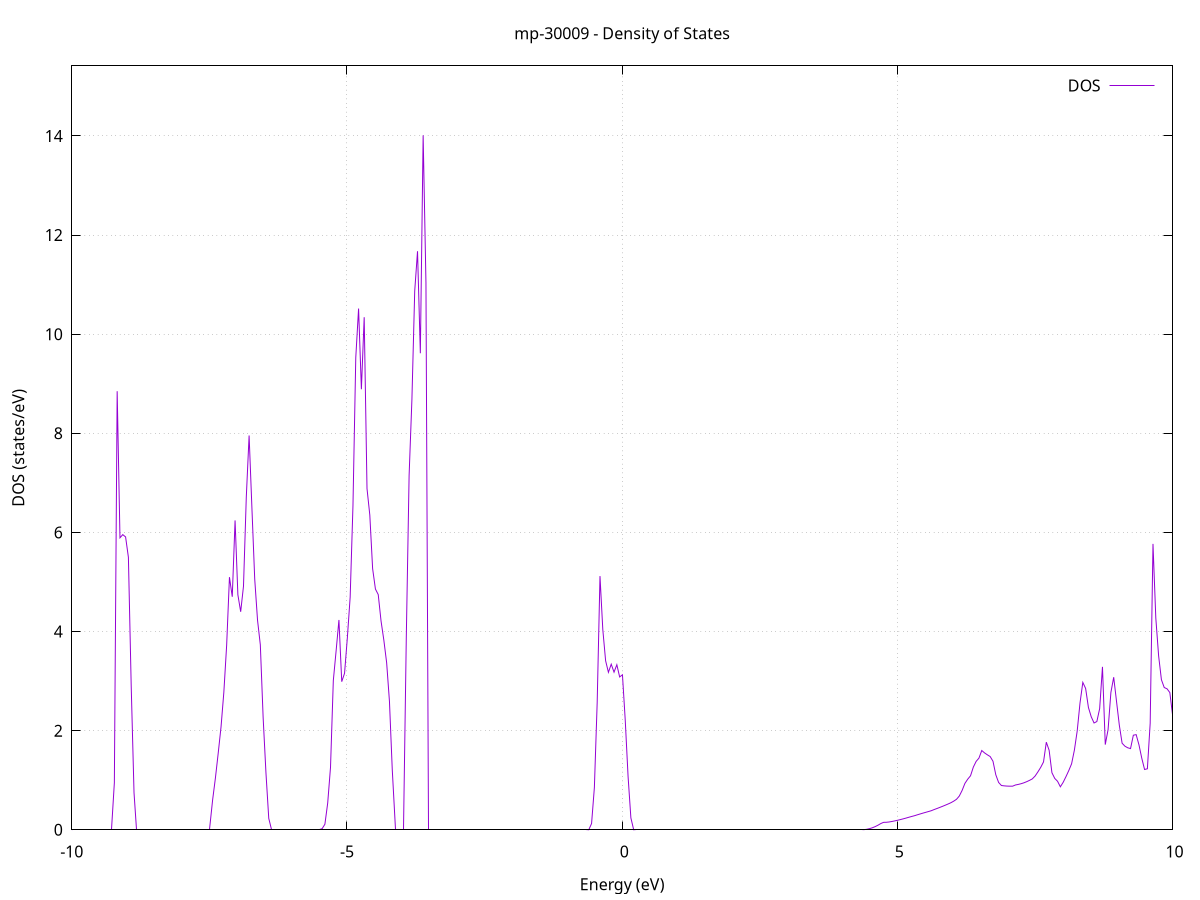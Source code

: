 set title 'mp-30009 - Density of States'
set xlabel 'Energy (eV)'
set ylabel 'DOS (states/eV)'
set grid
set xrange [-10:10]
set yrange [0:15.413]
set xzeroaxis lt -1
set terminal png size 800,600
set output 'mp-30009_dos_gnuplot.png'
plot '-' using 1:2 with lines title 'DOS'
-29.271700 0.000000
-29.220700 0.000000
-29.169700 0.000000
-29.118700 0.000000
-29.067700 0.000000
-29.016700 0.000000
-28.965700 0.000000
-28.914700 0.000000
-28.863700 0.000000
-28.812700 0.000000
-28.761700 0.000000
-28.710700 0.000000
-28.659600 0.000000
-28.608600 0.000000
-28.557600 0.000000
-28.506600 0.000000
-28.455600 0.000000
-28.404600 0.000000
-28.353600 0.000000
-28.302600 0.000000
-28.251600 0.000000
-28.200600 0.000000
-28.149600 0.000000
-28.098600 0.000000
-28.047600 0.000000
-27.996600 0.000000
-27.945600 0.000000
-27.894600 0.000000
-27.843600 0.000000
-27.792600 0.000000
-27.741500 0.000000
-27.690500 0.000000
-27.639500 0.000000
-27.588500 0.000000
-27.537500 0.000000
-27.486500 0.000000
-27.435500 0.000000
-27.384500 0.000000
-27.333500 0.000000
-27.282500 0.000000
-27.231500 0.000000
-27.180500 0.000000
-27.129500 0.000000
-27.078500 0.000000
-27.027500 0.000000
-26.976500 0.000000
-26.925500 0.000000
-26.874400 0.000000
-26.823400 0.000000
-26.772400 0.000000
-26.721400 0.000000
-26.670400 0.000000
-26.619400 0.000000
-26.568400 0.000000
-26.517400 0.000000
-26.466400 0.000000
-26.415400 0.000000
-26.364400 0.000000
-26.313400 0.000000
-26.262400 0.000000
-26.211400 0.000000
-26.160400 0.000000
-26.109400 0.000000
-26.058400 0.000000
-26.007400 0.000000
-25.956300 0.000000
-25.905300 0.000000
-25.854300 0.000000
-25.803300 0.000000
-25.752300 0.000000
-25.701300 0.000000
-25.650300 0.000000
-25.599300 0.000000
-25.548300 0.000000
-25.497300 0.000000
-25.446300 0.000000
-25.395300 0.000000
-25.344300 0.000000
-25.293300 0.000000
-25.242300 0.000000
-25.191300 0.000000
-25.140300 0.000000
-25.089200 0.000000
-25.038200 0.000000
-24.987200 0.000000
-24.936200 0.000000
-24.885200 0.000000
-24.834200 0.000000
-24.783200 0.000000
-24.732200 0.000000
-24.681200 0.000000
-24.630200 0.038400
-24.579200 2.947600
-24.528200 6.609700
-24.477200 17.225000
-24.426200 7.704300
-24.375200 0.000000
-24.324200 0.000000
-24.273200 0.000000
-24.222200 0.000000
-24.171100 0.000000
-24.120100 0.000000
-24.069100 0.000000
-24.018100 0.000000
-23.967100 0.000000
-23.916100 7.632300
-23.865100 16.613200
-23.814100 6.900700
-23.763100 0.945300
-23.712100 0.000000
-23.661100 0.000000
-23.610100 0.000000
-23.559100 0.000000
-23.508100 0.000000
-23.457100 0.000000
-23.406100 0.000000
-23.355100 0.000000
-23.304000 0.000000
-23.253000 0.000000
-23.202000 0.000000
-23.151000 0.000000
-23.100000 0.000000
-23.049000 0.000000
-22.998000 0.000000
-22.947000 0.000000
-22.896000 0.000000
-22.845000 0.000000
-22.794000 0.000000
-22.743000 0.000000
-22.692000 0.000000
-22.641000 0.000000
-22.590000 0.000000
-22.539000 0.000000
-22.488000 0.000000
-22.437000 0.000000
-22.385900 0.000000
-22.334900 0.000000
-22.283900 0.000000
-22.232900 0.000000
-22.181900 0.000000
-22.130900 0.000000
-22.079900 0.000000
-22.028900 0.000000
-21.977900 0.000000
-21.926900 0.000000
-21.875900 0.000000
-21.824900 0.000000
-21.773900 0.000000
-21.722900 0.000000
-21.671900 0.000000
-21.620900 0.000000
-21.569900 0.000000
-21.518800 0.000000
-21.467800 0.000000
-21.416800 0.000000
-21.365800 0.000000
-21.314800 0.000000
-21.263800 0.000000
-21.212800 0.000000
-21.161800 0.000000
-21.110800 0.000000
-21.059800 0.000000
-21.008800 0.000000
-20.957800 0.000000
-20.906800 0.000000
-20.855800 0.000000
-20.804800 0.000000
-20.753800 0.000000
-20.702800 0.000000
-20.651800 0.000000
-20.600700 0.000000
-20.549700 0.000000
-20.498700 0.000000
-20.447700 0.000000
-20.396700 0.000000
-20.345700 0.000000
-20.294700 0.000000
-20.243700 0.000000
-20.192700 0.000000
-20.141700 0.000000
-20.090700 0.000000
-20.039700 0.000000
-19.988700 0.000000
-19.937700 0.000000
-19.886700 0.000000
-19.835700 1.653000
-19.784700 4.806300
-19.733600 13.297200
-19.682600 11.609400
-19.631600 0.000000
-19.580600 0.000000
-19.529600 0.000000
-19.478600 0.000000
-19.427600 0.000000
-19.376600 0.000000
-19.325600 0.000000
-19.274600 0.000000
-19.223600 0.000000
-19.172600 0.000000
-19.121600 0.000000
-19.070600 0.000000
-19.019600 0.000000
-18.968600 0.000000
-18.917600 0.000000
-18.866600 0.000000
-18.815500 0.000000
-18.764500 0.000000
-18.713500 0.000000
-18.662500 0.000000
-18.611500 0.000000
-18.560500 0.000000
-18.509500 0.000000
-18.458500 0.000000
-18.407500 0.000000
-18.356500 0.000000
-18.305500 0.000000
-18.254500 0.000000
-18.203500 0.000000
-18.152500 0.000000
-18.101500 0.000000
-18.050500 0.000000
-17.999500 0.000000
-17.948400 0.000000
-17.897400 0.000000
-17.846400 0.000000
-17.795400 0.000000
-17.744400 0.000000
-17.693400 0.000000
-17.642400 0.000000
-17.591400 0.000000
-17.540400 0.000000
-17.489400 0.000000
-17.438400 0.000000
-17.387400 0.000000
-17.336400 0.000000
-17.285400 0.000000
-17.234400 0.000000
-17.183400 0.000000
-17.132400 0.000000
-17.081400 0.000000
-17.030300 0.000000
-16.979300 0.000000
-16.928300 0.000000
-16.877300 0.000000
-16.826300 0.000000
-16.775300 0.000000
-16.724300 0.000000
-16.673300 0.000000
-16.622300 0.000000
-16.571300 0.000000
-16.520300 0.000000
-16.469300 0.000000
-16.418300 0.000000
-16.367300 0.000000
-16.316300 0.000000
-16.265300 0.000000
-16.214300 0.000000
-16.163200 0.000000
-16.112200 0.000000
-16.061200 0.000000
-16.010200 0.000000
-15.959200 0.000000
-15.908200 0.000000
-15.857200 0.000000
-15.806200 0.000000
-15.755200 0.000000
-15.704200 0.000000
-15.653200 0.000000
-15.602200 0.000000
-15.551200 0.000000
-15.500200 0.000000
-15.449200 0.000000
-15.398200 0.000000
-15.347200 0.000000
-15.296100 0.000000
-15.245100 0.000000
-15.194100 0.000000
-15.143100 0.000000
-15.092100 0.000000
-15.041100 0.000000
-14.990100 0.000000
-14.939100 0.000000
-14.888100 0.000000
-14.837100 0.000000
-14.786100 0.000000
-14.735100 0.000000
-14.684100 0.000000
-14.633100 0.000000
-14.582100 0.000000
-14.531100 0.000000
-14.480100 0.000000
-14.429100 0.000000
-14.378000 0.000000
-14.327000 0.000000
-14.276000 0.000000
-14.225000 0.000000
-14.174000 0.000000
-14.123000 0.000000
-14.072000 0.000000
-14.021000 0.000000
-13.970000 0.000000
-13.919000 0.000000
-13.868000 0.000000
-13.817000 0.000000
-13.766000 0.000000
-13.715000 0.000000
-13.664000 0.000000
-13.613000 0.000000
-13.562000 0.000000
-13.510900 0.000000
-13.459900 0.000000
-13.408900 0.000000
-13.357900 0.000000
-13.306900 0.000000
-13.255900 0.000000
-13.204900 0.000000
-13.153900 0.000000
-13.102900 0.000000
-13.051900 0.000000
-13.000900 0.000000
-12.949900 0.000000
-12.898900 0.000000
-12.847900 0.000000
-12.796900 0.000000
-12.745900 0.000000
-12.694900 0.000000
-12.643900 0.000000
-12.592800 0.000000
-12.541800 0.000000
-12.490800 0.000000
-12.439800 0.000000
-12.388800 0.000000
-12.337800 0.000000
-12.286800 0.000000
-12.235800 0.000000
-12.184800 0.000000
-12.133800 0.000000
-12.082800 0.000000
-12.031800 0.000000
-11.980800 0.000000
-11.929800 0.000000
-11.878800 0.000000
-11.827800 0.000000
-11.776800 0.000000
-11.725700 0.000000
-11.674700 0.000000
-11.623700 0.000000
-11.572700 0.000000
-11.521700 0.000000
-11.470700 0.000000
-11.419700 0.000000
-11.368700 0.000000
-11.317700 0.000000
-11.266700 0.000000
-11.215700 0.000000
-11.164700 0.000000
-11.113700 0.000000
-11.062700 0.000000
-11.011700 0.000000
-10.960700 0.000000
-10.909700 0.000000
-10.858700 0.000000
-10.807600 0.000000
-10.756600 0.000000
-10.705600 0.000000
-10.654600 0.000000
-10.603600 0.000000
-10.552600 0.000000
-10.501600 0.000000
-10.450600 0.000000
-10.399600 0.000000
-10.348600 0.000000
-10.297600 0.000000
-10.246600 0.000000
-10.195600 0.000000
-10.144600 0.000000
-10.093600 0.000000
-10.042600 0.000000
-9.991600 0.000000
-9.940500 0.000000
-9.889500 0.000000
-9.838500 0.000000
-9.787500 0.000000
-9.736500 0.000000
-9.685500 0.000000
-9.634500 0.000000
-9.583500 0.000000
-9.532500 0.000000
-9.481500 0.000000
-9.430500 0.000000
-9.379500 0.000000
-9.328500 0.000000
-9.277500 0.000000
-9.226500 0.950100
-9.175500 8.849100
-9.124500 5.891200
-9.073500 5.955200
-9.022400 5.908900
-8.971400 5.497900
-8.920400 2.902400
-8.869400 0.748800
-8.818400 0.000000
-8.767400 0.000000
-8.716400 0.000000
-8.665400 0.000000
-8.614400 0.000000
-8.563400 0.000000
-8.512400 0.000000
-8.461400 0.000000
-8.410400 0.000000
-8.359400 0.000000
-8.308400 0.000000
-8.257400 0.000000
-8.206400 0.000000
-8.155300 0.000000
-8.104300 0.000000
-8.053300 0.000000
-8.002300 0.000000
-7.951300 0.000000
-7.900300 0.000000
-7.849300 0.000000
-7.798300 0.000000
-7.747300 0.000000
-7.696300 0.000000
-7.645300 0.000000
-7.594300 0.000000
-7.543300 0.000000
-7.492300 0.000000
-7.441300 0.600900
-7.390300 1.045700
-7.339300 1.548600
-7.288300 2.075100
-7.237200 2.774400
-7.186200 3.722300
-7.135200 5.096900
-7.084200 4.701400
-7.033200 6.242000
-6.982200 4.741800
-6.931200 4.398600
-6.880200 4.914800
-6.829200 6.713600
-6.778200 7.955600
-6.727200 6.493200
-6.676200 5.060100
-6.625200 4.230100
-6.574200 3.730700
-6.523200 2.263300
-6.472200 1.150400
-6.421200 0.230700
-6.370100 0.000000
-6.319100 0.000000
-6.268100 0.000000
-6.217100 0.000000
-6.166100 0.000000
-6.115100 0.000000
-6.064100 0.000000
-6.013100 0.000000
-5.962100 0.000000
-5.911100 0.000000
-5.860100 0.000000
-5.809100 0.000000
-5.758100 0.000000
-5.707100 0.000000
-5.656100 0.000000
-5.605100 0.000000
-5.554100 0.000000
-5.503100 0.000000
-5.452000 0.021300
-5.401000 0.111700
-5.350000 0.540600
-5.299000 1.262000
-5.248000 3.012000
-5.197000 3.612200
-5.146000 4.233300
-5.095000 2.988200
-5.044000 3.157000
-4.993000 3.874400
-4.942000 4.692900
-4.891000 6.540300
-4.840000 9.526300
-4.789000 10.516200
-4.738000 8.888300
-4.687000 10.342200
-4.636000 6.884500
-4.584900 6.349800
-4.533900 5.268400
-4.482900 4.857200
-4.431900 4.745300
-4.380900 4.212700
-4.329900 3.825400
-4.278900 3.369000
-4.227900 2.587700
-4.176900 1.210900
-4.125900 0.000000
-4.074900 0.000000
-4.023900 0.000000
-3.972900 0.000000
-3.921900 3.888400
-3.870900 7.147500
-3.819900 8.683800
-3.768900 10.871000
-3.717900 11.672800
-3.666800 9.615200
-3.615800 14.011800
-3.564800 11.034300
-3.513800 0.000000
-3.462800 0.000000
-3.411800 0.000000
-3.360800 0.000000
-3.309800 0.000000
-3.258800 0.000000
-3.207800 0.000000
-3.156800 0.000000
-3.105800 0.000000
-3.054800 0.000000
-3.003800 0.000000
-2.952800 0.000000
-2.901800 0.000000
-2.850800 0.000000
-2.799700 0.000000
-2.748700 0.000000
-2.697700 0.000000
-2.646700 0.000000
-2.595700 0.000000
-2.544700 0.000000
-2.493700 0.000000
-2.442700 0.000000
-2.391700 0.000000
-2.340700 0.000000
-2.289700 0.000000
-2.238700 0.000000
-2.187700 0.000000
-2.136700 0.000000
-2.085700 0.000000
-2.034700 0.000000
-1.983700 0.000000
-1.932700 0.000000
-1.881600 0.000000
-1.830600 0.000000
-1.779600 0.000000
-1.728600 0.000000
-1.677600 0.000000
-1.626600 0.000000
-1.575600 0.000000
-1.524600 0.000000
-1.473600 0.000000
-1.422600 0.000000
-1.371600 0.000000
-1.320600 0.000000
-1.269600 0.000000
-1.218600 0.000000
-1.167600 0.000000
-1.116600 0.000000
-1.065600 0.000000
-1.014500 0.000000
-0.963500 0.000000
-0.912500 0.000000
-0.861500 0.000000
-0.810500 0.000000
-0.759500 0.000000
-0.708500 0.000000
-0.657500 0.000000
-0.606500 0.000300
-0.555500 0.126000
-0.504500 0.851500
-0.453500 2.568500
-0.402500 5.118300
-0.351500 4.039200
-0.300500 3.411000
-0.249500 3.177000
-0.198500 3.341000
-0.147500 3.179900
-0.096400 3.330200
-0.045400 3.083400
0.005600 3.127300
0.056600 2.205200
0.107600 1.078000
0.158600 0.240100
0.209600 0.000100
0.260600 0.000000
0.311600 0.000000
0.362600 0.000000
0.413600 0.000000
0.464600 0.000000
0.515600 0.000000
0.566600 0.000000
0.617600 0.000000
0.668600 0.000000
0.719600 0.000000
0.770700 0.000000
0.821700 0.000000
0.872700 0.000000
0.923700 0.000000
0.974700 0.000000
1.025700 0.000000
1.076700 0.000000
1.127700 0.000000
1.178700 0.000000
1.229700 0.000000
1.280700 0.000000
1.331700 0.000000
1.382700 0.000000
1.433700 0.000000
1.484700 0.000000
1.535700 0.000000
1.586700 0.000000
1.637700 0.000000
1.688800 0.000000
1.739800 0.000000
1.790800 0.000000
1.841800 0.000000
1.892800 0.000000
1.943800 0.000000
1.994800 0.000000
2.045800 0.000000
2.096800 0.000000
2.147800 0.000000
2.198800 0.000000
2.249800 0.000000
2.300800 0.000000
2.351800 0.000000
2.402800 0.000000
2.453800 0.000000
2.504800 0.000000
2.555900 0.000000
2.606900 0.000000
2.657900 0.000000
2.708900 0.000000
2.759900 0.000000
2.810900 0.000000
2.861900 0.000000
2.912900 0.000000
2.963900 0.000000
3.014900 0.000000
3.065900 0.000000
3.116900 0.000000
3.167900 0.000000
3.218900 0.000000
3.269900 0.000000
3.320900 0.000000
3.371900 0.000000
3.422900 0.000000
3.474000 0.000000
3.525000 0.000000
3.576000 0.000000
3.627000 0.000000
3.678000 0.000000
3.729000 0.000000
3.780000 0.000000
3.831000 0.000000
3.882000 0.000000
3.933000 0.000000
3.984000 0.000000
4.035000 0.000000
4.086000 0.000000
4.137000 0.000000
4.188000 0.000000
4.239000 0.000000
4.290000 0.000000
4.341100 0.000000
4.392100 0.002300
4.443100 0.009800
4.494100 0.022400
4.545100 0.040200
4.596100 0.063100
4.647100 0.091200
4.698100 0.124500
4.749100 0.149800
4.800100 0.151400
4.851100 0.157400
4.902100 0.167500
4.953100 0.179200
5.004100 0.191900
5.055100 0.205500
5.106100 0.220100
5.157100 0.235700
5.208100 0.252200
5.259200 0.268200
5.310200 0.283100
5.361200 0.301000
5.412200 0.318300
5.463200 0.335200
5.514200 0.351600
5.565200 0.367700
5.616200 0.384300
5.667200 0.407300
5.718200 0.428300
5.769200 0.450000
5.820200 0.472600
5.871200 0.495900
5.922200 0.520000
5.973200 0.545700
6.024200 0.577200
6.075200 0.615000
6.126300 0.681200
6.177300 0.793900
6.228300 0.936200
6.279300 1.021100
6.330300 1.089700
6.381300 1.264800
6.432300 1.380200
6.483300 1.446000
6.534300 1.599500
6.585300 1.550900
6.636300 1.512100
6.687300 1.477400
6.738300 1.382500
6.789300 1.109800
6.840300 0.955100
6.891300 0.893400
6.942300 0.886100
6.993300 0.881500
7.044400 0.879500
7.095400 0.880000
7.146400 0.903700
7.197400 0.915100
7.248400 0.929200
7.299400 0.947500
7.350400 0.970300
7.401400 0.996600
7.452400 1.026400
7.503400 1.084100
7.554400 1.167800
7.605400 1.259300
7.656400 1.368700
7.707400 1.767600
7.758400 1.603900
7.809400 1.150700
7.860400 1.036600
7.911500 0.978500
7.962500 0.867200
8.013500 0.957300
8.064500 1.072500
8.115500 1.195200
8.166500 1.331300
8.217500 1.608500
8.268500 1.993600
8.319500 2.558400
8.370500 2.973800
8.421500 2.851900
8.472500 2.466900
8.523500 2.280100
8.574500 2.154800
8.625500 2.183900
8.676500 2.444800
8.727500 3.287100
8.778500 1.718300
8.829600 2.020700
8.880600 2.770500
8.931600 3.078100
8.982600 2.593400
9.033600 2.112000
9.084600 1.746000
9.135600 1.686700
9.186600 1.654300
9.237600 1.638300
9.288600 1.908100
9.339600 1.919800
9.390600 1.714500
9.441600 1.444600
9.492600 1.216500
9.543600 1.230900
9.594600 2.148500
9.645600 5.768400
9.696700 4.272000
9.747700 3.510600
9.798700 3.027900
9.849700 2.869900
9.900700 2.844700
9.951700 2.768000
10.002700 2.302000
10.053700 1.932300
10.104700 1.665900
10.155700 1.442100
10.206700 1.281400
10.257700 1.172200
10.308700 1.003200
10.359700 0.881000
10.410700 0.972400
10.461700 0.851500
10.512700 0.719400
10.563700 0.605200
10.614800 0.651600
10.665800 0.892400
10.716800 1.239100
10.767800 2.531100
10.818800 2.717600
10.869800 3.304500
10.920800 2.836600
10.971800 2.931100
11.022800 3.006900
11.073800 3.313900
11.124800 2.772700
11.175800 2.628500
11.226800 2.394900
11.277800 2.287000
11.328800 1.940900
11.379800 1.515200
11.430800 1.114200
11.481900 0.918700
11.532900 0.760100
11.583900 0.674600
11.634900 1.025500
11.685900 0.814100
11.736900 0.813400
11.787900 0.849500
11.838900 1.035500
11.889900 1.096100
11.940900 1.433100
11.991900 1.814400
12.042900 2.641500
12.093900 2.600400
12.144900 2.441400
12.195900 2.418000
12.246900 2.391400
12.297900 2.189300
12.348900 1.471100
12.400000 1.332500
12.451000 1.331000
12.502000 1.338500
12.553000 1.354000
12.604000 1.460000
12.655000 1.384100
12.706000 1.363700
12.757000 1.410200
12.808000 1.491700
12.859000 1.646700
12.910000 1.743500
12.961000 1.762800
13.012000 1.815100
13.063000 1.870900
13.114000 1.927800
13.165000 1.990100
13.216000 2.045600
13.267100 2.087100
13.318100 2.189200
13.369100 2.404100
13.420100 2.585300
13.471100 2.525600
13.522100 2.532900
13.573100 2.285300
13.624100 2.028000
13.675100 1.760900
13.726100 1.478700
13.777100 1.293200
13.828100 1.257300
13.879100 1.303700
13.930100 1.519600
13.981100 1.688500
14.032100 1.631800
14.083100 1.553200
14.134100 1.481200
14.185200 1.363000
14.236200 1.335400
14.287200 1.372500
14.338200 1.398400
14.389200 1.460200
14.440200 1.570300
14.491200 1.729000
14.542200 1.895700
14.593200 2.046800
14.644200 2.063100
14.695200 2.282800
14.746200 2.659900
14.797200 3.864400
14.848200 3.535000
14.899200 2.991000
14.950200 2.482600
15.001200 1.595500
15.052300 0.889400
15.103300 0.650000
15.154300 0.604800
15.205300 0.813500
15.256300 1.018800
15.307300 1.210600
15.358300 1.426600
15.409300 1.620200
15.460300 1.701100
15.511300 1.533800
15.562300 1.338600
15.613300 1.341700
15.664300 1.357400
15.715300 1.366400
15.766300 1.368500
15.817300 1.368400
15.868300 1.374900
15.919300 1.373800
15.970400 1.365400
16.021400 1.352200
16.072400 1.821300
16.123400 1.873600
16.174400 1.444600
16.225400 1.275000
16.276400 1.272100
16.327400 1.480200
16.378400 1.849900
16.429400 2.414700
16.480400 1.613500
16.531400 1.645200
16.582400 1.651600
16.633400 1.661500
16.684400 1.678100
16.735400 1.771300
16.786400 1.765500
16.837500 1.970400
16.888500 2.282700
16.939500 2.290600
16.990500 2.451700
17.041500 2.626000
17.092500 2.727000
17.143500 2.810600
17.194500 2.781900
17.245500 3.188200
17.296500 2.130700
17.347500 1.947500
17.398500 1.805900
17.449500 1.709900
17.500500 1.612700
17.551500 1.600200
17.602500 1.588600
17.653500 1.592800
17.704500 1.448000
17.755600 1.618300
17.806600 1.679800
17.857600 1.696600
17.908600 1.703600
17.959600 1.665500
18.010600 1.478100
18.061600 1.374700
18.112600 1.278300
18.163600 1.201900
18.214600 1.151400
18.265600 1.118800
18.316600 1.084000
18.367600 1.068100
18.418600 1.055100
18.469600 1.072300
18.520600 1.321600
18.571600 1.411300
18.622700 1.536200
18.673700 1.586500
18.724700 1.756900
18.775700 2.052100
18.826700 2.486400
18.877700 2.897100
18.928700 3.600900
18.979700 3.216900
19.030700 3.210700
19.081700 3.325100
19.132700 3.264800
19.183700 2.719600
19.234700 2.335500
19.285700 2.159100
19.336700 2.056300
19.387700 2.089400
19.438700 2.152500
19.489700 2.253400
19.540800 2.398700
19.591800 2.536800
19.642800 2.654000
19.693800 2.554000
19.744800 2.544000
19.795800 2.773400
19.846800 2.236000
19.897800 2.065300
19.948800 2.145000
19.999800 2.165600
20.050800 2.242500
20.101800 2.294600
20.152800 2.516600
20.203800 2.366100
20.254800 2.129600
20.305800 1.971200
20.356800 2.170600
20.407900 2.505300
20.458900 2.653200
20.509900 2.677300
20.560900 2.692600
20.611900 2.756100
20.662900 3.072300
20.713900 2.803800
20.764900 2.656300
20.815900 2.694400
20.866900 2.708600
20.917900 2.725700
20.968900 2.731100
21.019900 2.917900
21.070900 2.907700
21.121900 2.860700
21.172900 2.245000
21.223900 1.931800
21.274900 2.237100
21.326000 2.512200
21.377000 2.677600
21.428000 2.804900
21.479000 2.812000
21.530000 2.620200
21.581000 2.573100
21.632000 2.375500
21.683000 2.330000
21.734000 2.242100
21.785000 2.079600
21.836000 1.945300
21.887000 1.838700
21.938000 1.776600
21.989000 1.755700
22.040000 1.749600
22.091000 1.828400
22.142000 1.923000
22.193100 2.002700
22.244100 2.125800
22.295100 2.223500
22.346100 2.439800
22.397100 2.420600
22.448100 2.427400
22.499100 2.451300
22.550100 2.425100
22.601100 2.364800
22.652100 2.283100
22.703100 2.620500
22.754100 2.083200
22.805100 2.098200
22.856100 1.846400
22.907100 1.679500
22.958100 1.548000
23.009100 1.595100
23.060100 1.732200
23.111200 1.879200
23.162200 2.048200
23.213200 2.216900
23.264200 2.379700
23.315200 2.449200
23.366200 2.426900
23.417200 2.213900
23.468200 1.743500
23.519200 1.851400
23.570200 2.007100
23.621200 2.087800
23.672200 2.083900
23.723200 2.142800
23.774200 2.315500
23.825200 2.404100
23.876200 2.492300
23.927200 2.574500
23.978300 2.614000
24.029300 2.582100
24.080300 2.683600
24.131300 2.123300
24.182300 1.973200
24.233300 1.833700
24.284300 1.730300
24.335300 1.694700
24.386300 1.749300
24.437300 1.840500
24.488300 1.937300
24.539300 2.034700
24.590300 2.161000
24.641300 2.687600
24.692300 3.974300
24.743300 3.377000
24.794300 2.758500
24.845300 2.443000
24.896400 2.401200
24.947400 2.320100
24.998400 2.218400
25.049400 2.083700
25.100400 1.955600
25.151400 1.859800
25.202400 1.731100
25.253400 1.771900
25.304400 1.809300
25.355400 1.857200
25.406400 2.395700
25.457400 1.882400
25.508400 1.924800
25.559400 2.025400
25.610400 2.223100
25.661400 2.330800
25.712400 2.495600
25.763500 2.822900
25.814500 3.668000
25.865500 3.088800
25.916500 2.531100
25.967500 2.244400
26.018500 2.145300
26.069500 2.044200
26.120500 1.949400
26.171500 1.859100
26.222500 1.773600
26.273500 1.797600
26.324500 1.954500
26.375500 2.143400
26.426500 1.944600
26.477500 1.984300
26.528500 2.063200
26.579500 2.189700
26.630500 2.418200
26.681600 2.679700
26.732600 3.215400
26.783600 3.052800
26.834600 2.735000
26.885600 2.448600
26.936600 2.374800
26.987600 2.389200
27.038600 2.531800
27.089600 2.721900
27.140600 3.105200
27.191600 3.504300
27.242600 3.613700
27.293600 3.679200
27.344600 3.385800
27.395600 3.215400
27.446600 3.052700
27.497600 2.851900
27.548700 2.814800
27.599700 2.540200
27.650700 2.249900
27.701700 2.155000
27.752700 1.888800
27.803700 1.676500
27.854700 1.608900
27.905700 1.680600
27.956700 1.899600
28.007700 2.186100
28.058700 2.265500
28.109700 2.260200
28.160700 2.271700
28.211700 2.427000
28.262700 2.669200
28.313700 2.724300
28.364700 2.682500
28.415700 2.672600
28.466800 2.461300
28.517800 2.164200
28.568800 2.032800
28.619800 2.071200
28.670800 1.998200
28.721800 1.886300
28.772800 2.282300
28.823800 2.739900
28.874800 3.187300
28.925800 3.701100
28.976800 3.171000
29.027800 2.643900
29.078800 2.319400
29.129800 2.219000
29.180800 2.183900
29.231800 2.171900
29.282800 2.354400
29.333900 2.589100
29.384900 2.800800
29.435900 2.876300
29.486900 2.854700
29.537900 2.820600
29.588900 2.868800
29.639900 3.366000
29.690900 3.418900
29.741900 2.907200
29.792900 2.843800
29.843900 2.732400
29.894900 2.460300
29.945900 2.260300
29.996900 2.251600
30.047900 2.268100
30.098900 2.341300
30.149900 2.563400
30.201000 2.858600
30.252000 3.217800
30.303000 3.166900
30.354000 2.989900
30.405000 2.717100
30.456000 2.483800
30.507000 2.356400
30.558000 2.337600
30.609000 2.345100
30.660000 2.232100
30.711000 2.205300
30.762000 2.142400
30.813000 2.008200
30.864000 1.908500
30.915000 1.779900
30.966000 1.709200
31.017000 1.654900
31.068000 1.657100
31.119100 1.743500
31.170100 1.924300
31.221100 2.041400
31.272100 2.432800
31.323100 2.891300
31.374100 3.446600
31.425100 4.014000
31.476100 4.549400
31.527100 4.779600
31.578100 4.536600
31.629100 3.448800
31.680100 2.953100
31.731100 3.560100
31.782100 2.467200
31.833100 2.602400
31.884100 2.612600
31.935100 2.866000
31.986200 2.753700
32.037200 2.671000
32.088200 2.714300
32.139200 3.130700
32.190200 3.384700
32.241200 3.499500
32.292200 3.294800
32.343200 3.249000
32.394200 3.788000
32.445200 3.092300
32.496200 2.742300
32.547200 2.641400
32.598200 2.799900
32.649200 3.631000
32.700200 3.001900
32.751200 2.821100
32.802200 2.462000
32.853200 2.198400
32.904300 2.128800
32.955300 2.057300
33.006300 1.987800
33.057300 1.923000
33.108300 1.871900
33.159300 1.819300
33.210300 1.784300
33.261300 1.770500
33.312300 1.766500
33.363300 1.847900
33.414300 2.005200
33.465300 2.240900
33.516300 2.463200
33.567300 2.743700
33.618300 3.033700
33.669300 3.287300
33.720300 3.438700
33.771400 3.409300
33.822400 3.382200
33.873400 3.346700
33.924400 3.422600
33.975400 3.393300
34.026400 3.328600
34.077400 3.408000
34.128400 3.536500
34.179400 3.537800
34.230400 3.389900
34.281400 3.235000
34.332400 3.884100
34.383400 3.367000
34.434400 3.066800
34.485400 2.843100
34.536400 2.662200
34.587400 2.397100
34.638400 2.243000
34.689500 2.171200
34.740500 2.089900
34.791500 2.062300
34.842500 2.057400
34.893500 2.093400
34.944500 2.183800
34.995500 2.622200
35.046500 2.809200
35.097500 3.071200
35.148500 2.961200
35.199500 3.246100
35.250500 2.941400
35.301500 2.873200
35.352500 2.755500
35.403500 2.605900
35.454500 2.602500
35.505500 2.605600
35.556600 2.711700
35.607600 2.719700
35.658600 2.671400
35.709600 2.672900
35.760600 3.116700
35.811600 2.674900
35.862600 2.296100
35.913600 2.138000
35.964600 2.145600
36.015600 2.284700
36.066600 2.432600
36.117600 2.540100
36.168600 2.958600
36.219600 3.270300
36.270600 3.150000
36.321600 3.052700
36.372600 3.166900
36.423600 2.939300
36.474700 2.414100
36.525700 2.272700
36.576700 2.275600
36.627700 2.354900
36.678700 2.512300
36.729700 2.682100
36.780700 2.590700
36.831700 2.525600
36.882700 2.495900
36.933700 2.466900
36.984700 2.452400
37.035700 2.554400
37.086700 2.697300
37.137700 2.845200
37.188700 3.125800
37.239700 3.520000
37.290700 3.963200
37.341800 3.675100
37.392800 3.150700
37.443800 2.905500
37.494800 2.811700
37.545800 3.125400
37.596800 3.257400
37.647800 3.544000
37.698800 3.122100
37.749800 3.026300
37.800800 2.941700
37.851800 2.836200
37.902800 2.691600
37.953800 2.579600
38.004800 2.541900
38.055800 2.820700
38.106800 3.005100
38.157800 3.006400
38.208800 3.009600
38.259900 2.690000
38.310900 2.349100
38.361900 2.199100
38.412900 1.999000
38.463900 1.881300
38.514900 1.790200
38.565900 1.793200
38.616900 1.794300
38.667900 1.848300
38.718900 1.967700
38.769900 2.184500
38.820900 1.886700
38.871900 2.028700
38.922900 2.176100
38.973900 2.293900
39.024900 2.443800
39.075900 2.564600
39.127000 2.709600
39.178000 2.788300
39.229000 2.866600
39.280000 3.069500
39.331000 3.492300
39.382000 3.385500
39.433000 3.218600
39.484000 3.254200
39.535000 3.397300
39.586000 3.528600
39.637000 3.592600
39.688000 3.642600
39.739000 3.704900
39.790000 3.643900
39.841000 3.127200
39.892000 3.169400
39.943000 2.940800
39.994000 2.930700
40.045100 3.100200
40.096100 3.438700
40.147100 3.686100
40.198100 3.899800
40.249100 3.432000
40.300100 3.584200
40.351100 3.018900
40.402100 3.043600
40.453100 2.903600
40.504100 2.832500
40.555100 2.403100
40.606100 2.331800
40.657100 2.292400
40.708100 2.313700
40.759100 2.427300
40.810100 2.615800
40.861100 3.014700
40.912200 3.532400
40.963200 4.876900
41.014200 4.425500
41.065200 4.602100
41.116200 3.412700
41.167200 2.802200
41.218200 2.442500
41.269200 2.222700
41.320200 2.571100
41.371200 2.906300
41.422200 3.340800
41.473200 3.778800
41.524200 4.130900
41.575200 4.271600
41.626200 2.652900
41.677200 2.295300
41.728200 2.262100
41.779200 2.356000
41.830300 2.479600
41.881300 2.558300
41.932300 2.907000
41.983300 3.427800
42.034300 3.767800
42.085300 4.387900
42.136300 4.569600
42.187300 4.179100
42.238300 3.713900
42.289300 3.580600
42.340300 3.296500
42.391300 2.884500
42.442300 2.862900
42.493300 2.840400
42.544300 3.063500
42.595300 2.914200
42.646300 2.817700
42.697400 3.056900
42.748400 3.576100
42.799400 3.833500
42.850400 3.676200
42.901400 3.438100
42.952400 2.928400
43.003400 2.616500
43.054400 2.365400
43.105400 2.370000
43.156400 2.566900
43.207400 2.879800
43.258400 3.166700
43.309400 3.454600
43.360400 3.707500
43.411400 3.913700
43.462400 4.043400
43.513400 4.036500
43.564400 3.608000
43.615500 3.003400
43.666500 2.628300
43.717500 2.931100
43.768500 4.421800
43.819500 3.736200
43.870500 3.580600
43.921500 3.402100
43.972500 3.421400
44.023500 3.441200
44.074500 3.468800
44.125500 3.487200
44.176500 3.164500
44.227500 3.008200
44.278500 2.878000
44.329500 2.693200
44.380500 2.514400
44.431500 2.487000
44.482600 2.349100
44.533600 2.425200
44.584600 2.693300
44.635600 3.324200
44.686600 3.555400
44.737600 3.145900
44.788600 2.945900
44.839600 2.831600
44.890600 2.714800
44.941600 2.835600
44.992600 2.711000
45.043600 2.678800
45.094600 2.806000
45.145600 2.789100
45.196600 2.841300
45.247600 3.136300
45.298600 3.390100
45.349600 3.516400
45.400700 3.230000
45.451700 2.826700
45.502700 2.802500
45.553700 2.818300
45.604700 2.879100
45.655700 3.257100
45.706700 3.438800
45.757700 3.439000
45.808700 3.445100
45.859700 3.454100
45.910700 3.450100
45.961700 3.537600
46.012700 3.269900
46.063700 3.128500
46.114700 3.142300
46.165700 3.027200
46.216700 2.895100
46.267800 2.851600
46.318800 3.195600
46.369800 3.301600
46.420800 3.372700
46.471800 3.211400
46.522800 2.790200
46.573800 2.727900
46.624800 2.856600
46.675800 2.867000
46.726800 2.886500
46.777800 3.058400
46.828800 3.639700
46.879800 3.811200
46.930800 3.788600
46.981800 3.660400
47.032800 3.710200
47.083800 2.952100
47.134800 2.622800
47.185900 3.167700
47.236900 3.572900
47.287900 3.500700
47.338900 3.432700
47.389900 3.425500
47.440900 3.254200
47.491900 3.220900
47.542900 3.144100
47.593900 3.020900
47.644900 2.885600
47.695900 2.782100
47.746900 2.690900
47.797900 2.616200
47.848900 2.529200
47.899900 2.440600
47.950900 2.409600
48.001900 2.403000
48.053000 2.438600
48.104000 2.459300
48.155000 2.531400
48.206000 2.606300
48.257000 2.672400
48.308000 2.717500
48.359000 2.803800
48.410000 2.687700
48.461000 2.680400
48.512000 2.746300
48.563000 2.998500
48.614000 3.048900
48.665000 3.144400
48.716000 3.589300
48.767000 3.727300
48.818000 3.222600
48.869000 3.040100
48.920000 2.876700
48.971100 2.710800
49.022100 2.805900
49.073100 2.994900
49.124100 2.848700
49.175100 2.786100
49.226100 2.875800
49.277100 2.980800
49.328100 3.076200
49.379100 3.179600
49.430100 3.417000
49.481100 3.554200
49.532100 3.582600
49.583100 2.821900
49.634100 3.174100
49.685100 4.140900
49.736100 4.776700
49.787100 4.813200
49.838200 4.512800
49.889200 4.076000
49.940200 3.730400
49.991200 3.523200
50.042200 3.380600
50.093200 3.176000
50.144200 3.161700
50.195200 3.707900
50.246200 4.131400
50.297200 3.425000
50.348200 2.852700
50.399200 2.694200
50.450200 2.588400
50.501200 2.646700
50.552200 2.876200
50.603200 3.006800
50.654200 3.020800
50.705200 2.965800
50.756300 2.941600
50.807300 2.900600
50.858300 2.952100
50.909300 3.070500
50.960300 3.188900
51.011300 3.270100
51.062300 3.258300
51.113300 3.365900
51.164300 3.048300
51.215300 3.099200
51.266300 3.081800
51.317300 3.065400
51.368300 3.086800
51.419300 3.201500
51.470300 3.449500
51.521300 3.451400
51.572300 3.647900
51.623400 3.949600
51.674400 4.249400
51.725400 4.235400
51.776400 4.224700
51.827400 4.075300
51.878400 3.426000
51.929400 3.420900
51.980400 3.256500
52.031400 3.218600
52.082400 3.363300
52.133400 3.408600
52.184400 3.271700
52.235400 3.194800
52.286400 3.150400
52.337400 3.118500
52.388400 2.951400
52.439400 2.892500
52.490400 2.845300
52.541500 3.093800
52.592500 3.364000
52.643500 3.589000
52.694500 3.658200
52.745500 3.330000
52.796500 3.016100
52.847500 2.601400
52.898500 2.471900
52.949500 2.426500
53.000500 2.382400
53.051500 2.348500
53.102500 2.397300
53.153500 2.574100
53.204500 2.747300
53.255500 2.874500
53.306500 2.949500
53.357500 3.151800
53.408600 3.295000
53.459600 3.371800
53.510600 3.244300
53.561600 2.842000
53.612600 2.636900
53.663600 2.530300
53.714600 2.513100
53.765600 2.454000
53.816600 2.463500
53.867600 2.818500
53.918600 3.228100
53.969600 3.442400
54.020600 3.698600
54.071600 3.840200
54.122600 3.904800
54.173600 3.837800
54.224600 3.999500
54.275600 4.048500
54.326700 3.840300
54.377700 2.896500
54.428700 3.199100
54.479700 3.268900
54.530700 2.987200
54.581700 2.982800
54.632700 3.019700
54.683700 3.080700
54.734700 3.161400
54.785700 3.179100
54.836700 3.453800
54.887700 3.533100
54.938700 3.888000
54.989700 4.356300
55.040700 3.293000
55.091700 3.113100
55.142700 2.965700
55.193800 2.941100
55.244800 3.019100
55.295800 3.344100
55.346800 3.226700
55.397800 3.155900
55.448800 2.959400
55.499800 3.018900
55.550800 3.326500
55.601800 3.834700
55.652800 3.746500
55.703800 3.849500
55.754800 3.945500
55.805800 3.782200
55.856800 3.570500
55.907800 3.663100
55.958800 3.833000
56.009800 4.018600
56.060800 4.140700
56.111900 4.337500
56.162900 4.023400
56.213900 3.845100
56.264900 3.583100
56.315900 3.261000
56.366900 3.102900
56.417900 2.953100
56.468900 2.850700
56.519900 2.880600
56.570900 3.238900
56.621900 3.673800
56.672900 4.153200
56.723900 4.557800
56.774900 3.860100
56.825900 3.440900
56.876900 3.318800
56.927900 3.451600
56.979000 4.501500
57.030000 4.560100
57.081000 4.475400
57.132000 4.413100
57.183000 4.241600
57.234000 3.926300
57.285000 3.505800
57.336000 3.659000
57.387000 3.857900
57.438000 4.114000
57.489000 4.436900
57.540000 4.433200
57.591000 4.431400
57.642000 4.282400
57.693000 4.454600
57.744000 3.964000
57.795000 3.661800
57.846000 3.699400
57.897100 3.542600
57.948100 3.525700
57.999100 3.565700
58.050100 3.595600
58.101100 3.630400
58.152100 3.915200
58.203100 3.875400
58.254100 3.585900
58.305100 3.273800
58.356100 2.888700
58.407100 2.616300
58.458100 2.535100
58.509100 2.641900
58.560100 2.793200
58.611100 2.922100
58.662100 3.046800
58.713100 3.119200
58.764200 3.360000
58.815200 3.816100
58.866200 4.017200
58.917200 4.057900
58.968200 4.086000
59.019200 3.951800
59.070200 4.026100
59.121200 3.224600
59.172200 3.212100
59.223200 3.268700
59.274200 3.225000
59.325200 3.136600
59.376200 2.964500
59.427200 2.880900
59.478200 2.763500
59.529200 2.707100
59.580200 3.127700
59.631200 3.003300
59.682300 3.286700
59.733300 4.915500
59.784300 3.904700
59.835300 3.638700
59.886300 3.366900
59.937300 3.173900
59.988300 3.009600
60.039300 2.899300
60.090300 3.060200
60.141300 3.441200
60.192300 3.842200
60.243300 4.073000
60.294300 4.328300
60.345300 3.566600
60.396300 3.489800
60.447300 3.354100
60.498300 3.329200
60.549400 3.380700
60.600400 3.334700
60.651400 3.208000
60.702400 3.142400
60.753400 3.120900
60.804400 3.146200
60.855400 3.642600
60.906400 3.855800
60.957400 3.648100
61.008400 3.472600
61.059400 3.855000
61.110400 3.804500
61.161400 3.674700
61.212400 3.539700
61.263400 3.469100
61.314400 3.498000
61.365400 3.741500
61.416400 4.070000
61.467500 4.495300
61.518500 4.251900
61.569500 4.030200
61.620500 4.225500
61.671500 3.662300
61.722500 3.399500
61.773500 3.180300
61.824500 3.149100
61.875500 3.335500
61.926500 3.996900
61.977500 3.870700
62.028500 3.849800
62.079500 3.976700
62.130500 4.093900
62.181500 3.896700
62.232500 3.777100
62.283500 3.743800
62.334600 4.065400
62.385600 4.156700
62.436600 4.126200
62.487600 3.931600
62.538600 3.833000
62.589600 3.768700
62.640600 3.792600
62.691600 4.527100
62.742600 4.460900
62.793600 4.373200
62.844600 4.495800
62.895600 4.218200
62.946600 3.980900
62.997600 3.804400
63.048600 3.506200
63.099600 3.291300
63.150600 3.243600
63.201600 3.322800
63.252700 3.344000
63.303700 3.473100
63.354700 3.675300
63.405700 3.780200
63.456700 3.618300
63.507700 3.358600
63.558700 3.130200
63.609700 3.119900
63.660700 2.980300
63.711700 3.027800
63.762700 2.841700
63.813700 2.784600
63.864700 2.915800
63.915700 3.106700
63.966700 3.162000
64.017700 3.313500
64.068700 3.826200
64.119800 3.599500
64.170800 3.236400
64.221800 3.216100
64.272800 3.321700
64.323800 3.415400
64.374800 3.506700
64.425800 3.657500
64.476800 3.815300
64.527800 3.837700
64.578800 3.909600
64.629800 4.055600
64.680800 4.167000
64.731800 4.275600
64.782800 4.278900
64.833800 4.328600
64.884800 4.369600
64.935800 4.322900
64.986800 3.950000
65.037900 3.606500
65.088900 3.583000
65.139900 3.697100
65.190900 3.720500
65.241900 3.679900
65.292900 3.600000
65.343900 3.534900
65.394900 3.474800
65.445900 4.025600
65.496900 3.570600
65.547900 3.524200
65.598900 3.497300
65.649900 3.476400
65.700900 3.682400
65.751900 3.817900
65.802900 3.734700
65.853900 3.701800
65.905000 3.656100
65.956000 3.622700
66.007000 3.646100
66.058000 3.586000
66.109000 3.491900
66.160000 3.370200
66.211000 3.272200
66.262000 3.178800
66.313000 3.611500
66.364000 3.296400
66.415000 3.254400
66.466000 3.537200
66.517000 3.250100
66.568000 2.980000
66.619000 2.753600
66.670000 2.622000
66.721000 2.484300
66.772000 2.381300
66.823100 2.365200
66.874100 2.424900
66.925100 2.628800
66.976100 2.628700
67.027100 2.157400
67.078100 1.870500
67.129100 1.750200
67.180100 1.705000
67.231100 1.651500
67.282100 1.647500
67.333100 1.575900
67.384100 1.435900
67.435100 1.233600
67.486100 1.118100
67.537100 1.031800
67.588100 0.961400
67.639100 1.033100
67.690200 0.693400
67.741200 0.538500
67.792200 0.400000
67.843200 0.253100
67.894200 0.126500
67.945200 0.067100
67.996200 0.028500
68.047200 0.007700
68.098200 0.000100
68.149200 0.000000
68.200200 0.000000
68.251200 0.000000
68.302200 0.000000
68.353200 0.000000
68.404200 0.000000
68.455200 0.000000
68.506200 0.000000
68.557200 0.000000
68.608300 0.000000
68.659300 0.000000
68.710300 0.000000
68.761300 0.000000
68.812300 0.000000
68.863300 0.000000
68.914300 0.000000
68.965300 0.000000
69.016300 0.000000
69.067300 0.000000
69.118300 0.000000
69.169300 0.000000
69.220300 0.000000
69.271300 0.000000
69.322300 0.000000
69.373300 0.000000
69.424300 0.000000
69.475400 0.000000
69.526400 0.000000
69.577400 0.000000
69.628400 0.000000
69.679400 0.000000
69.730400 0.000000
69.781400 0.000000
69.832400 0.000000
69.883400 0.000000
69.934400 0.000000
69.985400 0.000000
70.036400 0.000000
70.087400 0.000000
70.138400 0.000000
70.189400 0.000000
70.240400 0.000000
70.291400 0.000000
70.342400 0.000000
70.393500 0.000000
70.444500 0.000000
70.495500 0.000000
70.546500 0.000000
70.597500 0.000000
70.648500 0.000000
70.699500 0.000000
70.750500 0.000000
70.801500 0.000000
70.852500 0.000000
70.903500 0.000000
70.954500 0.000000
71.005500 0.000000
71.056500 0.000000
71.107500 0.000000
71.158500 0.000000
71.209500 0.000000
71.260600 0.000000
71.311600 0.000000
71.362600 0.000000
71.413600 0.000000
71.464600 0.000000
71.515600 0.000000
71.566600 0.000000
71.617600 0.000000
71.668600 0.000000
71.719600 0.000000
71.770600 0.000000
71.821600 0.000000
71.872600 0.000000
71.923600 0.000000
71.974600 0.000000
72.025600 0.000000
72.076600 0.000000
72.127600 0.000000
72.178700 0.000000
72.229700 0.000000
72.280700 0.000000
72.331700 0.000000
72.382700 0.000000
72.433700 0.000000
72.484700 0.000000
72.535700 0.000000
72.586700 0.000000
72.637700 0.000000
72.688700 0.000000
72.739700 0.000000
e
